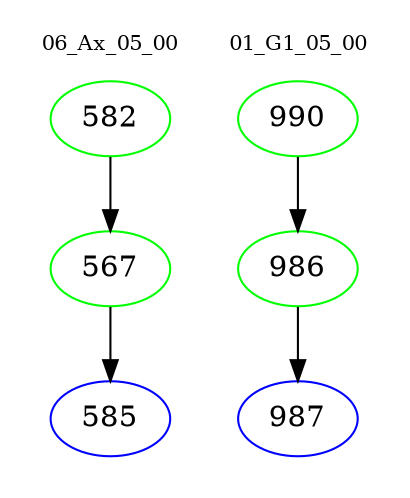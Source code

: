digraph{
subgraph cluster_0 {
color = white
label = "06_Ax_05_00";
fontsize=10;
T0_582 [label="582", color="green"]
T0_582 -> T0_567 [color="black"]
T0_567 [label="567", color="green"]
T0_567 -> T0_585 [color="black"]
T0_585 [label="585", color="blue"]
}
subgraph cluster_1 {
color = white
label = "01_G1_05_00";
fontsize=10;
T1_990 [label="990", color="green"]
T1_990 -> T1_986 [color="black"]
T1_986 [label="986", color="green"]
T1_986 -> T1_987 [color="black"]
T1_987 [label="987", color="blue"]
}
}
